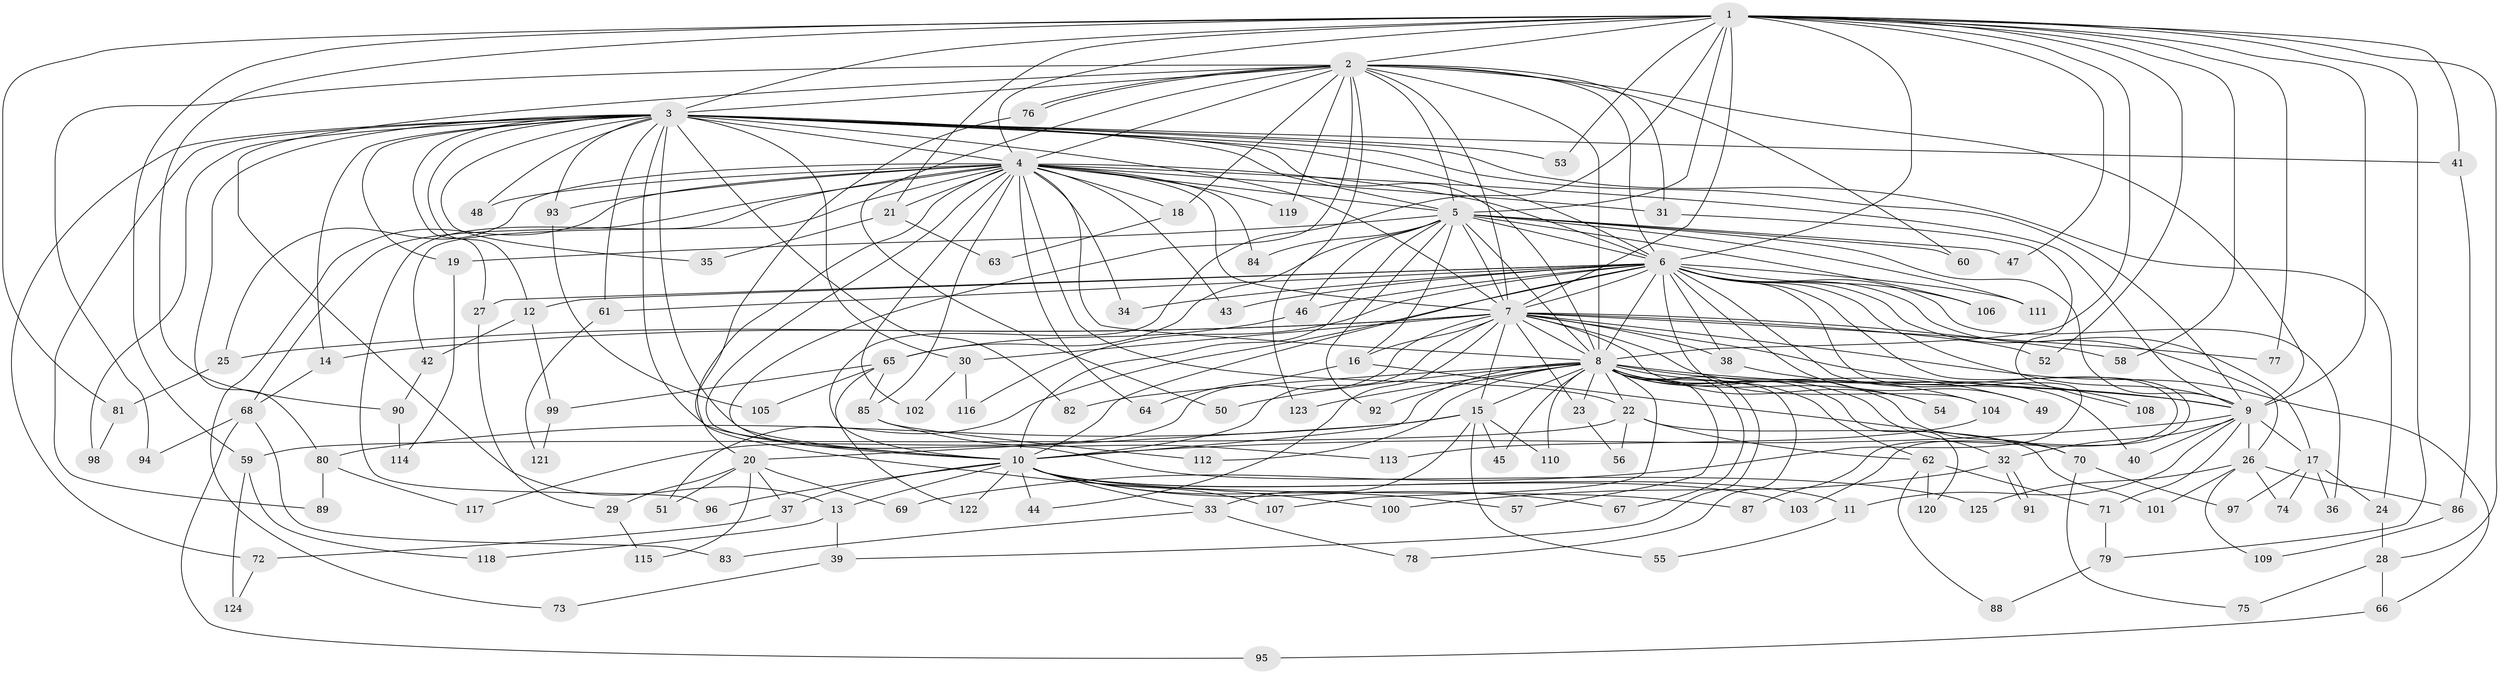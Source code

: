 // Generated by graph-tools (version 1.1) at 2025/10/02/27/25 16:10:57]
// undirected, 125 vertices, 275 edges
graph export_dot {
graph [start="1"]
  node [color=gray90,style=filled];
  1;
  2;
  3;
  4;
  5;
  6;
  7;
  8;
  9;
  10;
  11;
  12;
  13;
  14;
  15;
  16;
  17;
  18;
  19;
  20;
  21;
  22;
  23;
  24;
  25;
  26;
  27;
  28;
  29;
  30;
  31;
  32;
  33;
  34;
  35;
  36;
  37;
  38;
  39;
  40;
  41;
  42;
  43;
  44;
  45;
  46;
  47;
  48;
  49;
  50;
  51;
  52;
  53;
  54;
  55;
  56;
  57;
  58;
  59;
  60;
  61;
  62;
  63;
  64;
  65;
  66;
  67;
  68;
  69;
  70;
  71;
  72;
  73;
  74;
  75;
  76;
  77;
  78;
  79;
  80;
  81;
  82;
  83;
  84;
  85;
  86;
  87;
  88;
  89;
  90;
  91;
  92;
  93;
  94;
  95;
  96;
  97;
  98;
  99;
  100;
  101;
  102;
  103;
  104;
  105;
  106;
  107;
  108;
  109;
  110;
  111;
  112;
  113;
  114;
  115;
  116;
  117;
  118;
  119;
  120;
  121;
  122;
  123;
  124;
  125;
  1 -- 2;
  1 -- 3;
  1 -- 4;
  1 -- 5;
  1 -- 6;
  1 -- 7;
  1 -- 8;
  1 -- 9;
  1 -- 10;
  1 -- 21;
  1 -- 28;
  1 -- 41;
  1 -- 47;
  1 -- 52;
  1 -- 53;
  1 -- 58;
  1 -- 59;
  1 -- 77;
  1 -- 79;
  1 -- 81;
  1 -- 90;
  2 -- 3;
  2 -- 4;
  2 -- 5;
  2 -- 6;
  2 -- 7;
  2 -- 8;
  2 -- 9;
  2 -- 10;
  2 -- 13;
  2 -- 18;
  2 -- 31;
  2 -- 50;
  2 -- 60;
  2 -- 76;
  2 -- 76;
  2 -- 94;
  2 -- 119;
  2 -- 123;
  3 -- 4;
  3 -- 5;
  3 -- 6;
  3 -- 7;
  3 -- 8;
  3 -- 9;
  3 -- 10;
  3 -- 12;
  3 -- 14;
  3 -- 19;
  3 -- 24;
  3 -- 27;
  3 -- 30;
  3 -- 35;
  3 -- 41;
  3 -- 48;
  3 -- 53;
  3 -- 61;
  3 -- 72;
  3 -- 80;
  3 -- 82;
  3 -- 89;
  3 -- 93;
  3 -- 98;
  3 -- 125;
  4 -- 5;
  4 -- 6;
  4 -- 7;
  4 -- 8;
  4 -- 9;
  4 -- 10;
  4 -- 18;
  4 -- 20;
  4 -- 21;
  4 -- 22;
  4 -- 25;
  4 -- 31;
  4 -- 34;
  4 -- 42;
  4 -- 43;
  4 -- 48;
  4 -- 64;
  4 -- 68;
  4 -- 73;
  4 -- 84;
  4 -- 85;
  4 -- 93;
  4 -- 96;
  4 -- 102;
  4 -- 119;
  5 -- 6;
  5 -- 7;
  5 -- 8;
  5 -- 9;
  5 -- 10;
  5 -- 16;
  5 -- 19;
  5 -- 46;
  5 -- 47;
  5 -- 60;
  5 -- 65;
  5 -- 84;
  5 -- 92;
  5 -- 106;
  5 -- 111;
  6 -- 7;
  6 -- 8;
  6 -- 9;
  6 -- 10;
  6 -- 12;
  6 -- 17;
  6 -- 26;
  6 -- 27;
  6 -- 34;
  6 -- 36;
  6 -- 38;
  6 -- 43;
  6 -- 46;
  6 -- 49;
  6 -- 51;
  6 -- 61;
  6 -- 69;
  6 -- 87;
  6 -- 103;
  6 -- 104;
  6 -- 106;
  6 -- 111;
  6 -- 116;
  7 -- 8;
  7 -- 9;
  7 -- 10;
  7 -- 14;
  7 -- 15;
  7 -- 16;
  7 -- 23;
  7 -- 25;
  7 -- 30;
  7 -- 38;
  7 -- 40;
  7 -- 44;
  7 -- 52;
  7 -- 54;
  7 -- 58;
  7 -- 66;
  7 -- 77;
  7 -- 117;
  8 -- 9;
  8 -- 10;
  8 -- 15;
  8 -- 22;
  8 -- 23;
  8 -- 32;
  8 -- 39;
  8 -- 45;
  8 -- 49;
  8 -- 50;
  8 -- 54;
  8 -- 57;
  8 -- 62;
  8 -- 67;
  8 -- 70;
  8 -- 78;
  8 -- 82;
  8 -- 92;
  8 -- 104;
  8 -- 107;
  8 -- 110;
  8 -- 112;
  8 -- 120;
  8 -- 123;
  9 -- 10;
  9 -- 11;
  9 -- 17;
  9 -- 26;
  9 -- 32;
  9 -- 40;
  9 -- 71;
  10 -- 11;
  10 -- 13;
  10 -- 33;
  10 -- 37;
  10 -- 44;
  10 -- 57;
  10 -- 67;
  10 -- 87;
  10 -- 96;
  10 -- 103;
  10 -- 107;
  10 -- 122;
  11 -- 55;
  12 -- 42;
  12 -- 99;
  13 -- 39;
  13 -- 118;
  14 -- 68;
  15 -- 20;
  15 -- 33;
  15 -- 45;
  15 -- 55;
  15 -- 80;
  15 -- 110;
  16 -- 64;
  16 -- 70;
  17 -- 24;
  17 -- 36;
  17 -- 74;
  17 -- 97;
  18 -- 63;
  19 -- 114;
  20 -- 29;
  20 -- 37;
  20 -- 51;
  20 -- 69;
  20 -- 115;
  21 -- 35;
  21 -- 63;
  22 -- 56;
  22 -- 59;
  22 -- 62;
  22 -- 101;
  23 -- 56;
  24 -- 28;
  25 -- 81;
  26 -- 74;
  26 -- 86;
  26 -- 101;
  26 -- 109;
  26 -- 125;
  27 -- 29;
  28 -- 66;
  28 -- 75;
  29 -- 115;
  30 -- 102;
  30 -- 116;
  31 -- 108;
  32 -- 91;
  32 -- 91;
  32 -- 100;
  33 -- 78;
  33 -- 83;
  37 -- 72;
  38 -- 108;
  39 -- 73;
  41 -- 86;
  42 -- 90;
  46 -- 65;
  59 -- 118;
  59 -- 124;
  61 -- 121;
  62 -- 71;
  62 -- 88;
  62 -- 120;
  65 -- 85;
  65 -- 99;
  65 -- 105;
  65 -- 122;
  66 -- 95;
  68 -- 83;
  68 -- 94;
  68 -- 95;
  70 -- 75;
  70 -- 97;
  71 -- 79;
  72 -- 124;
  76 -- 100;
  79 -- 88;
  80 -- 89;
  80 -- 117;
  81 -- 98;
  85 -- 112;
  85 -- 113;
  86 -- 109;
  90 -- 114;
  93 -- 105;
  99 -- 121;
  104 -- 113;
}
